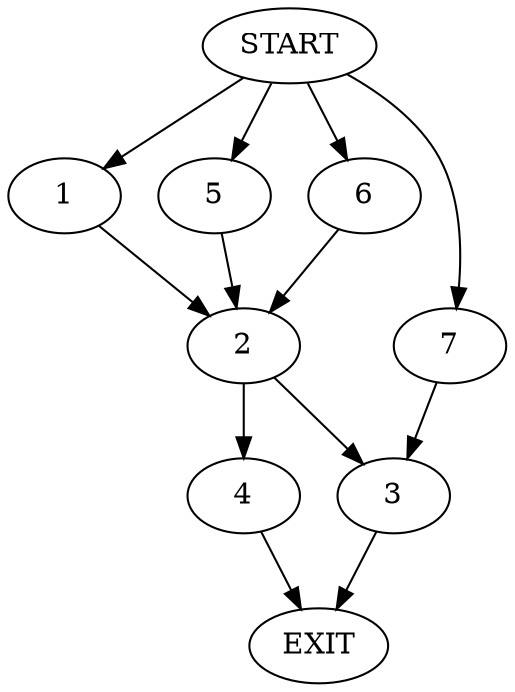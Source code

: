 digraph {
0 [label="START"]
8 [label="EXIT"]
0 -> 1
1 -> 2
2 -> 3
2 -> 4
0 -> 5
5 -> 2
0 -> 6
6 -> 2
4 -> 8
3 -> 8
0 -> 7
7 -> 3
}
